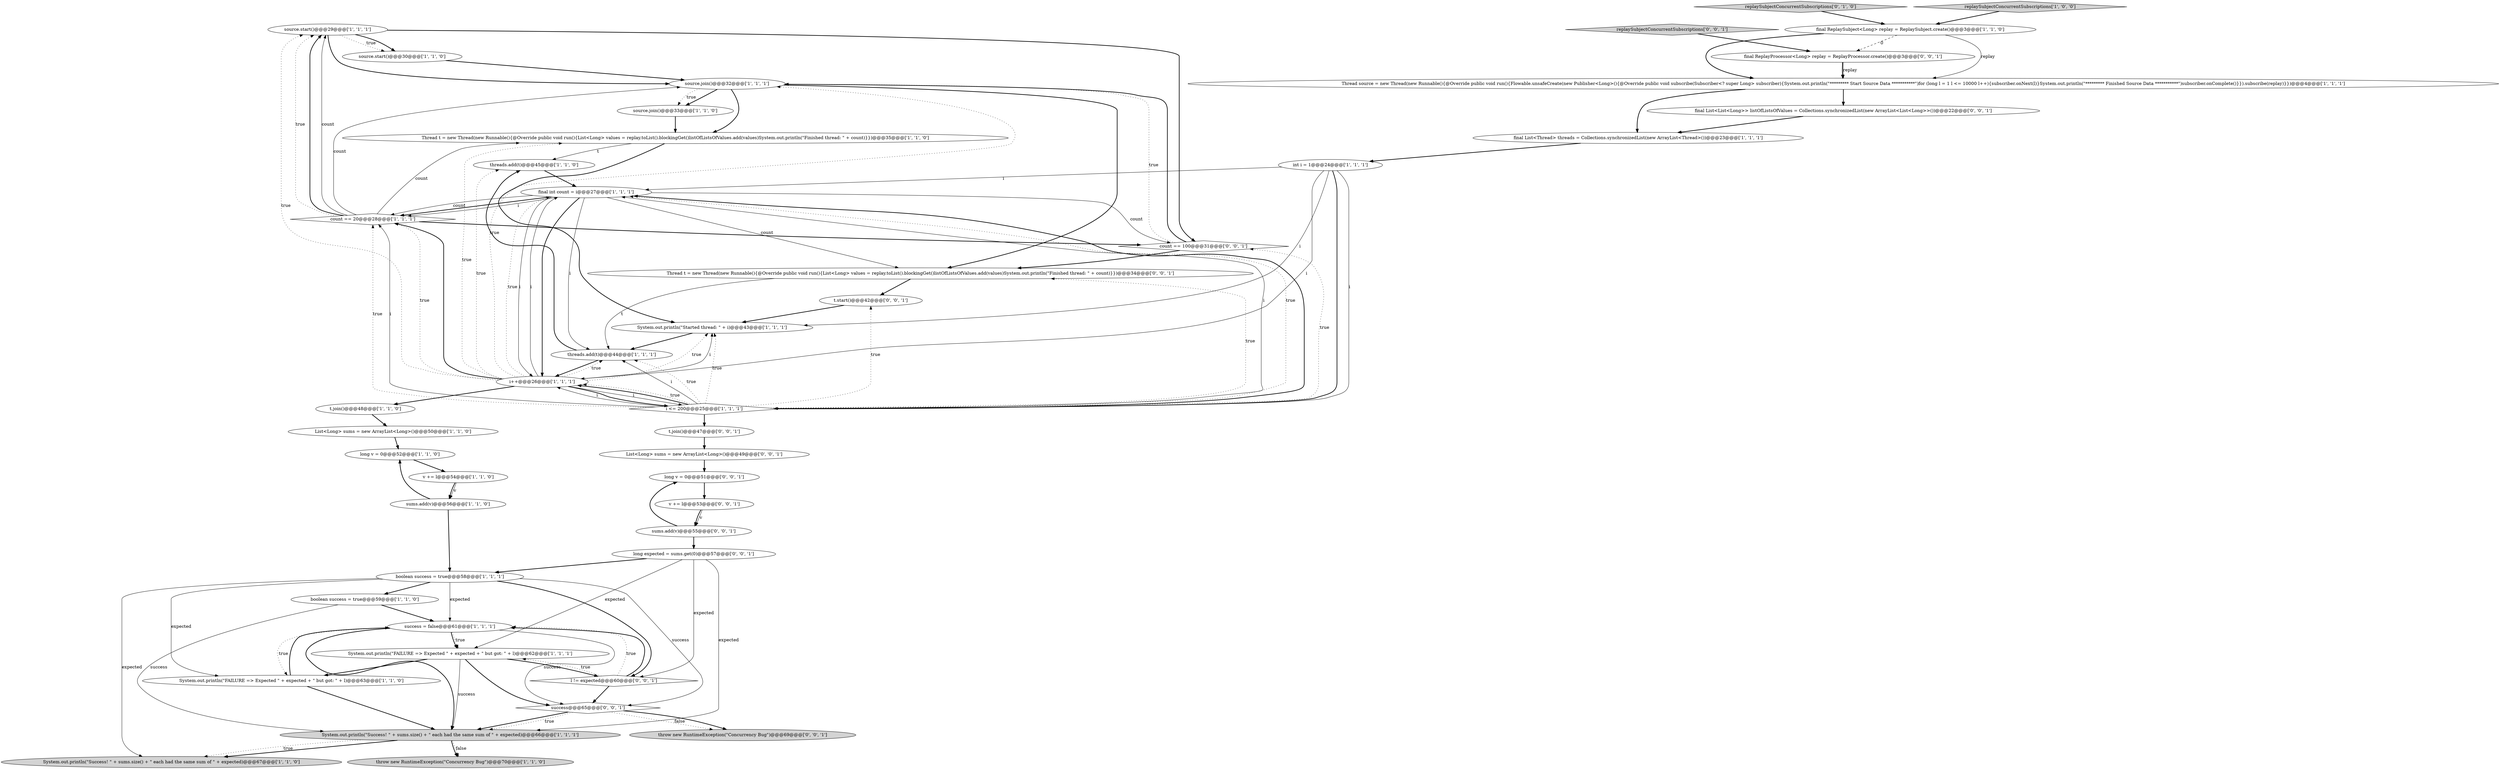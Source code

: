 digraph {
0 [style = filled, label = "source.start()@@@29@@@['1', '1', '1']", fillcolor = white, shape = ellipse image = "AAA0AAABBB1BBB"];
43 [style = filled, label = "v += l@@@53@@@['0', '0', '1']", fillcolor = white, shape = ellipse image = "AAA0AAABBB3BBB"];
22 [style = filled, label = "v += l@@@54@@@['1', '1', '0']", fillcolor = white, shape = ellipse image = "AAA0AAABBB1BBB"];
44 [style = filled, label = "long expected = sums.get(0)@@@57@@@['0', '0', '1']", fillcolor = white, shape = ellipse image = "AAA0AAABBB3BBB"];
10 [style = filled, label = "boolean success = true@@@59@@@['1', '1', '0']", fillcolor = white, shape = ellipse image = "AAA0AAABBB1BBB"];
14 [style = filled, label = "boolean success = true@@@58@@@['1', '1', '1']", fillcolor = white, shape = ellipse image = "AAA0AAABBB1BBB"];
38 [style = filled, label = "final List<List<Long>> listOfListsOfValues = Collections.synchronizedList(new ArrayList<List<Long>>())@@@22@@@['0', '0', '1']", fillcolor = white, shape = ellipse image = "AAA0AAABBB3BBB"];
5 [style = filled, label = "final List<Thread> threads = Collections.synchronizedList(new ArrayList<Thread>())@@@23@@@['1', '1', '1']", fillcolor = white, shape = ellipse image = "AAA0AAABBB1BBB"];
23 [style = filled, label = "source.join()@@@33@@@['1', '1', '0']", fillcolor = white, shape = ellipse image = "AAA0AAABBB1BBB"];
30 [style = filled, label = "replaySubjectConcurrentSubscriptions['0', '1', '0']", fillcolor = lightgray, shape = diamond image = "AAA0AAABBB2BBB"];
28 [style = filled, label = "source.join()@@@32@@@['1', '1', '1']", fillcolor = white, shape = ellipse image = "AAA0AAABBB1BBB"];
33 [style = filled, label = "final ReplayProcessor<Long> replay = ReplayProcessor.create()@@@3@@@['0', '0', '1']", fillcolor = white, shape = ellipse image = "AAA0AAABBB3BBB"];
37 [style = filled, label = "List<Long> sums = new ArrayList<Long>()@@@49@@@['0', '0', '1']", fillcolor = white, shape = ellipse image = "AAA0AAABBB3BBB"];
45 [style = filled, label = "success@@@65@@@['0', '0', '1']", fillcolor = white, shape = diamond image = "AAA0AAABBB3BBB"];
42 [style = filled, label = "t.join()@@@47@@@['0', '0', '1']", fillcolor = white, shape = ellipse image = "AAA0AAABBB3BBB"];
18 [style = filled, label = "long v = 0@@@52@@@['1', '1', '0']", fillcolor = white, shape = ellipse image = "AAA0AAABBB1BBB"];
13 [style = filled, label = "i <= 200@@@25@@@['1', '1', '1']", fillcolor = white, shape = diamond image = "AAA0AAABBB1BBB"];
39 [style = filled, label = "throw new RuntimeException(\"Concurrency Bug\")@@@69@@@['0', '0', '1']", fillcolor = lightgray, shape = ellipse image = "AAA0AAABBB3BBB"];
24 [style = filled, label = "Thread source = new Thread(new Runnable(){@Override public void run(){Flowable.unsafeCreate(new Publisher<Long>(){@Override public void subscribe(Subscriber<? super Long> subscriber){System.out.println(\"********* Start Source Data ***********\")for (long l = 1 l <= 10000 l++){subscriber.onNext(l)}System.out.println(\"********* Finished Source Data ***********\")subscriber.onComplete()}}).subscribe(replay)}})@@@4@@@['1', '1', '1']", fillcolor = white, shape = ellipse image = "AAA0AAABBB1BBB"];
21 [style = filled, label = "final int count = i@@@27@@@['1', '1', '1']", fillcolor = white, shape = ellipse image = "AAA0AAABBB1BBB"];
29 [style = filled, label = "System.out.println(\"Success! \" + sums.size() + \" each had the same sum of \" + expected)@@@66@@@['1', '1', '1']", fillcolor = lightgray, shape = ellipse image = "AAA0AAABBB1BBB"];
15 [style = filled, label = "count == 20@@@28@@@['1', '1', '1']", fillcolor = white, shape = diamond image = "AAA0AAABBB1BBB"];
19 [style = filled, label = "success = false@@@61@@@['1', '1', '1']", fillcolor = white, shape = ellipse image = "AAA0AAABBB1BBB"];
4 [style = filled, label = "final ReplaySubject<Long> replay = ReplaySubject.create()@@@3@@@['1', '1', '0']", fillcolor = white, shape = ellipse image = "AAA0AAABBB1BBB"];
40 [style = filled, label = "sums.add(v)@@@55@@@['0', '0', '1']", fillcolor = white, shape = ellipse image = "AAA0AAABBB3BBB"];
11 [style = filled, label = "threads.add(t)@@@45@@@['1', '1', '0']", fillcolor = white, shape = ellipse image = "AAA0AAABBB1BBB"];
31 [style = filled, label = "count == 100@@@31@@@['0', '0', '1']", fillcolor = white, shape = diamond image = "AAA0AAABBB3BBB"];
34 [style = filled, label = "t.start()@@@42@@@['0', '0', '1']", fillcolor = white, shape = ellipse image = "AAA0AAABBB3BBB"];
3 [style = filled, label = "int i = 1@@@24@@@['1', '1', '1']", fillcolor = white, shape = ellipse image = "AAA0AAABBB1BBB"];
9 [style = filled, label = "sums.add(v)@@@56@@@['1', '1', '0']", fillcolor = white, shape = ellipse image = "AAA0AAABBB1BBB"];
25 [style = filled, label = "System.out.println(\"FAILURE => Expected \" + expected + \" but got: \" + l)@@@63@@@['1', '1', '0']", fillcolor = white, shape = ellipse image = "AAA0AAABBB1BBB"];
16 [style = filled, label = "List<Long> sums = new ArrayList<Long>()@@@50@@@['1', '1', '0']", fillcolor = white, shape = ellipse image = "AAA0AAABBB1BBB"];
35 [style = filled, label = "replaySubjectConcurrentSubscriptions['0', '0', '1']", fillcolor = lightgray, shape = diamond image = "AAA0AAABBB3BBB"];
2 [style = filled, label = "System.out.println(\"FAILURE => Expected \" + expected + \" but got: \" + l)@@@62@@@['1', '1', '1']", fillcolor = white, shape = ellipse image = "AAA0AAABBB1BBB"];
1 [style = filled, label = "t.join()@@@48@@@['1', '1', '0']", fillcolor = white, shape = ellipse image = "AAA0AAABBB1BBB"];
8 [style = filled, label = "threads.add(t)@@@44@@@['1', '1', '1']", fillcolor = white, shape = ellipse image = "AAA0AAABBB1BBB"];
12 [style = filled, label = "source.start()@@@30@@@['1', '1', '0']", fillcolor = white, shape = ellipse image = "AAA0AAABBB1BBB"];
36 [style = filled, label = "l != expected@@@60@@@['0', '0', '1']", fillcolor = white, shape = diamond image = "AAA0AAABBB3BBB"];
20 [style = filled, label = "Thread t = new Thread(new Runnable(){@Override public void run(){List<Long> values = replay.toList().blockingGet()listOfListsOfValues.add(values)System.out.println(\"Finished thread: \" + count)}})@@@35@@@['1', '1', '0']", fillcolor = white, shape = ellipse image = "AAA0AAABBB1BBB"];
41 [style = filled, label = "long v = 0@@@51@@@['0', '0', '1']", fillcolor = white, shape = ellipse image = "AAA0AAABBB3BBB"];
6 [style = filled, label = "replaySubjectConcurrentSubscriptions['1', '0', '0']", fillcolor = lightgray, shape = diamond image = "AAA0AAABBB1BBB"];
27 [style = filled, label = "i++@@@26@@@['1', '1', '1']", fillcolor = white, shape = ellipse image = "AAA0AAABBB1BBB"];
7 [style = filled, label = "throw new RuntimeException(\"Concurrency Bug\")@@@70@@@['1', '1', '0']", fillcolor = lightgray, shape = ellipse image = "AAA0AAABBB1BBB"];
26 [style = filled, label = "System.out.println(\"Started thread: \" + i)@@@43@@@['1', '1', '1']", fillcolor = white, shape = ellipse image = "AAA0AAABBB1BBB"];
17 [style = filled, label = "System.out.println(\"Success! \" + sums.size() + \" each had the same sum of \" + expected)@@@67@@@['1', '1', '0']", fillcolor = lightgray, shape = ellipse image = "AAA0AAABBB1BBB"];
32 [style = filled, label = "Thread t = new Thread(new Runnable(){@Override public void run(){List<Long> values = replay.toList().blockingGet()listOfListsOfValues.add(values)System.out.println(\"Finished thread: \" + count)}})@@@34@@@['0', '0', '1']", fillcolor = white, shape = ellipse image = "AAA0AAABBB3BBB"];
13->42 [style = bold, label=""];
35->33 [style = bold, label=""];
12->28 [style = bold, label=""];
21->8 [style = solid, label="i"];
13->8 [style = solid, label="i"];
25->19 [style = bold, label=""];
21->27 [style = solid, label="i"];
31->28 [style = dotted, label="true"];
45->39 [style = dotted, label="false"];
27->15 [style = dotted, label="true"];
33->24 [style = solid, label="replay"];
3->13 [style = bold, label=""];
31->32 [style = bold, label=""];
27->21 [style = solid, label="i"];
22->9 [style = solid, label="v"];
13->26 [style = dotted, label="true"];
4->24 [style = bold, label=""];
27->13 [style = solid, label="i"];
15->0 [style = bold, label=""];
19->29 [style = bold, label=""];
2->45 [style = bold, label=""];
29->17 [style = bold, label=""];
30->4 [style = bold, label=""];
9->14 [style = bold, label=""];
10->29 [style = solid, label="success"];
27->0 [style = dotted, label="true"];
24->5 [style = bold, label=""];
14->10 [style = bold, label=""];
33->24 [style = bold, label=""];
21->31 [style = solid, label="count"];
27->28 [style = dotted, label="true"];
34->26 [style = bold, label=""];
13->15 [style = solid, label="i"];
36->45 [style = bold, label=""];
21->32 [style = solid, label="count"];
36->19 [style = bold, label=""];
15->28 [style = solid, label="count"];
38->5 [style = bold, label=""];
28->32 [style = bold, label=""];
15->31 [style = bold, label=""];
0->12 [style = dotted, label="true"];
13->21 [style = solid, label="i"];
15->0 [style = solid, label="count"];
22->9 [style = bold, label=""];
32->8 [style = solid, label="t"];
8->27 [style = bold, label=""];
3->26 [style = solid, label="i"];
44->2 [style = solid, label="expected"];
45->29 [style = bold, label=""];
2->36 [style = bold, label=""];
13->27 [style = bold, label=""];
0->12 [style = bold, label=""];
27->11 [style = dotted, label="true"];
15->20 [style = solid, label="count"];
20->11 [style = solid, label="t"];
29->7 [style = bold, label=""];
13->27 [style = dotted, label="true"];
4->33 [style = dashed, label="0"];
32->34 [style = bold, label=""];
13->15 [style = dotted, label="true"];
19->2 [style = bold, label=""];
3->27 [style = solid, label="i"];
31->28 [style = bold, label=""];
4->24 [style = solid, label="replay"];
2->29 [style = solid, label="success"];
14->25 [style = solid, label="expected"];
14->36 [style = bold, label=""];
37->41 [style = bold, label=""];
26->8 [style = bold, label=""];
6->4 [style = bold, label=""];
21->15 [style = bold, label=""];
36->2 [style = dotted, label="true"];
18->22 [style = bold, label=""];
28->20 [style = bold, label=""];
14->45 [style = solid, label="success"];
28->23 [style = bold, label=""];
45->29 [style = dotted, label="true"];
27->21 [style = dotted, label="true"];
27->15 [style = bold, label=""];
13->27 [style = solid, label="i"];
27->26 [style = dotted, label="true"];
14->17 [style = solid, label="expected"];
24->38 [style = bold, label=""];
15->0 [style = dotted, label="true"];
19->2 [style = dotted, label="true"];
40->41 [style = bold, label=""];
23->20 [style = bold, label=""];
27->8 [style = dotted, label="true"];
43->40 [style = bold, label=""];
36->19 [style = dotted, label="true"];
19->25 [style = dotted, label="true"];
14->19 [style = solid, label="expected"];
28->23 [style = dotted, label="true"];
5->3 [style = bold, label=""];
19->45 [style = solid, label="success"];
29->7 [style = dotted, label="false"];
27->20 [style = dotted, label="true"];
9->18 [style = bold, label=""];
13->21 [style = dotted, label="true"];
25->29 [style = bold, label=""];
44->29 [style = solid, label="expected"];
27->26 [style = solid, label="i"];
11->21 [style = bold, label=""];
29->17 [style = dotted, label="true"];
13->31 [style = dotted, label="true"];
27->13 [style = bold, label=""];
16->18 [style = bold, label=""];
41->43 [style = bold, label=""];
42->37 [style = bold, label=""];
13->8 [style = dotted, label="true"];
44->36 [style = solid, label="expected"];
2->25 [style = bold, label=""];
10->19 [style = bold, label=""];
0->31 [style = bold, label=""];
43->40 [style = solid, label="v"];
40->44 [style = bold, label=""];
8->11 [style = bold, label=""];
13->32 [style = dotted, label="true"];
27->1 [style = bold, label=""];
3->13 [style = solid, label="i"];
13->34 [style = dotted, label="true"];
21->27 [style = bold, label=""];
21->15 [style = solid, label="i"];
3->21 [style = solid, label="i"];
0->28 [style = bold, label=""];
44->14 [style = bold, label=""];
1->16 [style = bold, label=""];
45->39 [style = bold, label=""];
20->26 [style = bold, label=""];
21->15 [style = solid, label="count"];
13->21 [style = bold, label=""];
}

